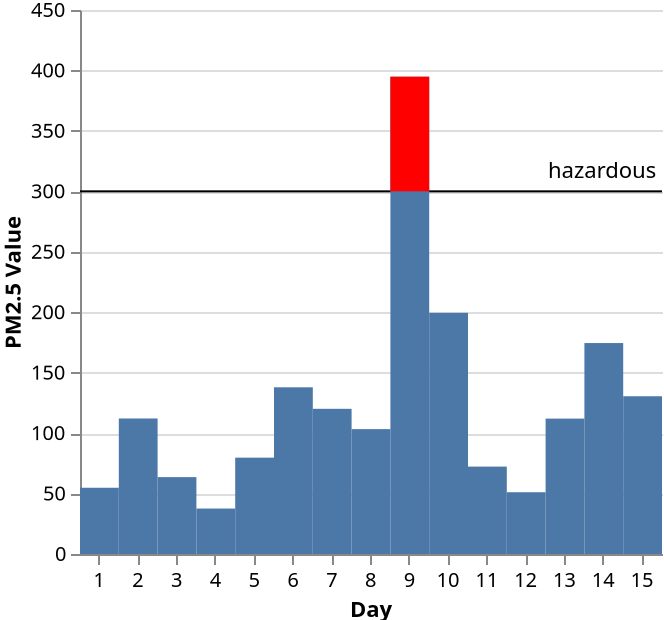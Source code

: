{"$schema": "https://vega.github.io/schema/vega-lite/v4.json","description": "The PM2.5 value of Beijing observed 15 days, highlighting the days when PM2.5 level is hazardous to human health. Data source https://chartaccent.github.io/chartaccent.html","width": 332,"height": 310,"padding": 0,"autosize": "fit","view": {"stroke": null},"datasets": {"values": [{"Day": 1, "Value": 54.8, "_index_": 0},{"Day": 2, "Value": 112.1, "_index_": 1},{"Day": 3, "Value": 63.6, "_index_": 2},{"Day": 4, "Value": 37.6, "_index_": 3},{"Day": 5, "Value": 79.7, "_index_": 4},{"Day": 6, "Value": 137.9, "_index_": 5},{"Day": 7, "Value": 120.1, "_index_": 6},{"Day": 8, "Value": 103.3, "_index_": 7},{"Day": 9, "Value": 394.8, "_index_": 8},{"Day": 10, "Value": 199.5, "_index_": 9},{"Day": 11, "Value": 72.3, "_index_": 10},{"Day": 12, "Value": 51.1, "_index_": 11},{"Day": 13, "Value": 112, "_index_": 12},{"Day": 14, "Value": 174.5, "_index_": 13},{"Day": 15, "Value": 130.5, "_index_": 14}],"annotations": [{"min": 300, "max": 450, "Threshold": "Severe", "_index_": 0},{"min": 150, "max": 300, "Threshold": "Moderate", "_index_": 1},{"min": 0, "max": 150, "Threshold": "Light", "_index_": 2}]},"layer": [{"data": {"name": "annotations"},"encoding": {"y": {"field": "min","type": "quantitative","axis": {"title": "PM2.5 Value"}},"x": {"value": "width", "axis": {"labelAngle": 0}},"x2": {"value": 0}},"layer": [{"mark": {"type": "rule"}, "transform": []},{"mark": {"type": "rule"},"transform": [{"filter": "((datum[\"_index_\"] != null) ? datum[\"_index_\"]==1: true)","_customized": true}]},{"mark": {"type": "rule"},"transform": [{"filter": "((datum[\"_index_\"] != null) ? datum[\"_index_\"]==1: true)","_customized": true}]},{"mark": {"type": "rule"},"transform": [{"filter": "((datum[\"_index_\"] != null) ? datum[\"_index_\"]==2: true)","_customized": true}]},{"mark": {"type": "rule"},"transform": [{"filter": "((datum[\"_index_\"] != null) ? datum[\"_index_\"]==2: true)","_customized": true}]}],"transform": [{"filter": "((datum[\"_index_\"] != null) ? datum[\"_index_\"]!=1: false)","datum": {"min": 150,"max": 300,"Threshold": "Moderate","_index_": 1},"text": "150","marktype": "rule","path": ["layer", "0", "layer", "0"]},{"filter": "((datum[\"_index_\"] != null) ? datum[\"_index_\"]!=2: false)","datum": {"min": 0, "max": 150, "Threshold": "Light", "_index_": 2},"text": "0","marktype": "rule","path": ["layer", "0", "layer", "0"]}]},{"data": {"name": "values"},"encoding": {"y": {"field": "Value", "type": "quantitative"},"x": {"field": "Day", "type": "nominal"}},"layer": [{"mark": {"type": "line"}}],"transform": [{"filter": "((datum[\"_index_\"] != null) ? datum[\"_index_\"]!=0: false)","datum": {"Day": 1, "Value": 54.8, "_index_": 0},"text": "54.8","marktype": "line","path": ["layer", "1", "layer", "0"]},{"filter": "((datum[\"_index_\"] != null) ? datum[\"_index_\"]!=1: false)","datum": {"Day": 2, "Value": 112.1, "_index_": 1},"text": "112.1","marktype": "line","path": ["layer", "1", "layer", "0"]},{"filter": "((datum[\"_index_\"] != null) ? datum[\"_index_\"]!=2: false)","datum": {"Day": 3, "Value": 63.6, "_index_": 2},"text": "63.6","marktype": "line","path": ["layer", "1", "layer", "0"]},{"filter": "((datum[\"_index_\"] != null) ? datum[\"_index_\"]!=3: false)","datum": {"Day": 4, "Value": 37.6, "_index_": 3},"text": "37.6","marktype": "line","path": ["layer", "1", "layer", "0"]},{"filter": "((datum[\"_index_\"] != null) ? datum[\"_index_\"]!=4: false)","datum": {"Day": 5, "Value": 79.7, "_index_": 4},"text": "79.7","marktype": "line","path": ["layer", "1", "layer", "0"]},{"filter": "((datum[\"_index_\"] != null) ? datum[\"_index_\"]!=5: false)","datum": {"Day": 6, "Value": 137.9, "_index_": 5},"text": "137.9","marktype": "line","path": ["layer", "1", "layer", "0"]},{"filter": "((datum[\"_index_\"] != null) ? datum[\"_index_\"]!=6: false)","datum": {"Day": 7, "Value": 120.1, "_index_": 6},"text": "120.1","marktype": "line","path": ["layer", "1", "layer", "0"]},{"filter": "((datum[\"_index_\"] != null) ? datum[\"_index_\"]!=7: false)","datum": {"Day": 8, "Value": 103.3, "_index_": 7},"text": "103.3","marktype": "line","path": ["layer", "1", "layer", "0"]},{"filter": "((datum[\"_index_\"] != null) ? datum[\"_index_\"]!=8: false)","datum": {"Day": 9, "Value": 394.8, "_index_": 8},"text": "394.8","marktype": "line","path": ["layer", "1", "layer", "0"]},{"filter": "((datum[\"_index_\"] != null) ? datum[\"_index_\"]!=9: false)","datum": {"Day": 10, "Value": 199.5, "_index_": 9},"text": "199.5","marktype": "line","path": ["layer", "1", "layer", "0"]},{"filter": "((datum[\"_index_\"] != null) ? datum[\"_index_\"]!=10: false)","datum": {"Day": 11, "Value": 72.3, "_index_": 10},"text": "72.3","marktype": "line","path": ["layer", "1", "layer", "0"]},{"filter": "((datum[\"_index_\"] != null) ? datum[\"_index_\"]!=11: false)","datum": {"Day": 12, "Value": 51.1, "_index_": 11},"text": "51.1","marktype": "line","path": ["layer", "1", "layer", "0"]},{"filter": "((datum[\"_index_\"] != null) ? datum[\"_index_\"]!=12: false)","datum": {"Day": 13, "Value": 112, "_index_": 12},"text": "112","marktype": "line","path": ["layer", "1", "layer", "0"]},{"filter": "((datum[\"_index_\"] != null) ? datum[\"_index_\"]!=13: false)","datum": {"Day": 14, "Value": 174.5, "_index_": 13},"text": "174.5","marktype": "line","path": ["layer", "1", "layer", "0"]},{"filter": "((datum[\"_index_\"] != null) ? datum[\"_index_\"]!=14: false)","datum": {"Day": 15, "Value": 130.5, "_index_": 14},"text": "130.5","marktype": "line","path": ["layer", "1", "layer", "0"]}]},{"data": {"name": "values"},"encoding": {"y": {"field": "Value", "type": "quantitative"},"x": {"field": "Day", "type": "nominal", "axis": {"labelAngle": 0, "labelPadding": 8, "labelAlign": "center"}}},"layer": [{"mark": {"type": "bar"}}]},{"data": {"name": "annotations"},"encoding": {"y": {"field": "max", "type": "quantitative"},"x": {"value": "width"},"x2": {"value": 0},"text": {"value": "hazardous"}},"layer": [{"mark": {"type": "text", "align": "right", "dx": -2, "dy": 81},"transform": []},{"mark": {"type": "text", "align": "right", "dx": -2, "dy": 81},"transform": [{"filter": "((datum[\"_index_\"] != null) ? datum[\"_index_\"]==1: true)","_customized": true}]},{"mark": {"type": "text", "align": "right", "dx": -2, "dy": 81},"transform": [{"filter": "((datum[\"_index_\"] != null) ? datum[\"_index_\"]==1: true)","_customized": true}]},{"mark": {"type": "text", "align": "right", "dx": -2, "dy": 81},"transform": [{"filter": "((datum[\"_index_\"] != null) ? datum[\"_index_\"]==2: true)","_customized": true}]},{"mark": {"type": "text", "align": "right", "dx": -2, "dy": 81},"transform": [{"filter": "((datum[\"_index_\"] != null) ? datum[\"_index_\"]==2: true)","_customized": true}]}],"transform": [{"filter": "((datum[\"_index_\"] != null) ? datum[\"_index_\"]!=1: false)","datum": {"min": 150,"max": 300,"Threshold": "Moderate","_index_": 1},"text": "Moderate","marktype": "text","path": ["layer", "3", "layer", "0"]},{"filter": "((datum[\"_index_\"] != null) ? datum[\"_index_\"]!=2: false)","datum": {"min": 0, "max": 150, "Threshold": "Light", "_index_": 2},"text": "Light","marktype": "text","path": ["layer", "3", "layer", "0"]}]},{"data": {"name": "values"},"encoding": {"y": {"field": "Value", "type": "quantitative"},"x": {"field": "Day", "type": "nominal"},"fill": {"value": "red"},"y2": {"field": "300", "_label": "=300"}},"layer": [{"mark": {"type": "bar"}, "transform": []},{"mark": {"type": "bar"},"transform": [{"filter": "((datum[\"_index_\"] != null) ? datum[\"_index_\"]==0: true)","_customized": true}]},{"mark": {"type": "bar"},"transform": [{"filter": "((datum[\"_index_\"] != null) ? datum[\"_index_\"]==0: true)","_customized": true}]},{"mark": {"type": "bar"},"transform": [{"filter": "((datum[\"_index_\"] != null) ? datum[\"_index_\"]==1: true)","_customized": true}]},{"mark": {"type": "bar"},"transform": [{"filter": "((datum[\"_index_\"] != null) ? datum[\"_index_\"]==1: true)","_customized": true}]},{"mark": {"type": "bar"},"transform": [{"filter": "((datum[\"_index_\"] != null) ? datum[\"_index_\"]==2: true)","_customized": true}]},{"mark": {"type": "bar"},"transform": [{"filter": "((datum[\"_index_\"] != null) ? datum[\"_index_\"]==2: true)","_customized": true}]},{"mark": {"type": "bar"},"transform": [{"filter": "((datum[\"_index_\"] != null) ? datum[\"_index_\"]==3: true)","_customized": true}]},{"mark": {"type": "bar"},"transform": [{"filter": "((datum[\"_index_\"] != null) ? datum[\"_index_\"]==3: true)","_customized": true}]},{"mark": {"type": "bar"},"transform": [{"filter": "((datum[\"_index_\"] != null) ? datum[\"_index_\"]==4: true)","_customized": true}]},{"mark": {"type": "bar"},"transform": [{"filter": "((datum[\"_index_\"] != null) ? datum[\"_index_\"]==4: true)","_customized": true}]},{"mark": {"type": "bar"},"transform": [{"filter": "((datum[\"_index_\"] != null) ? datum[\"_index_\"]==5: true)","_customized": true}]},{"mark": {"type": "bar"},"transform": [{"filter": "((datum[\"_index_\"] != null) ? datum[\"_index_\"]==5: true)","_customized": true}]},{"mark": {"type": "bar"},"transform": [{"filter": "((datum[\"_index_\"] != null) ? datum[\"_index_\"]==6: true)","_customized": true}]},{"mark": {"type": "bar"},"transform": [{"filter": "((datum[\"_index_\"] != null) ? datum[\"_index_\"]==6: true)","_customized": true}]},{"mark": {"type": "bar"},"transform": [{"filter": "((datum[\"_index_\"] != null) ? datum[\"_index_\"]==7: true)","_customized": true}]},{"mark": {"type": "bar"},"transform": [{"filter": "((datum[\"_index_\"] != null) ? datum[\"_index_\"]==7: true)","_customized": true}]},{"mark": {"type": "bar"},"transform": [{"filter": "((datum[\"_index_\"] != null) ? datum[\"_index_\"]==9: true)","_customized": true}]},{"mark": {"type": "bar"},"transform": [{"filter": "((datum[\"_index_\"] != null) ? datum[\"_index_\"]==9: true)","_customized": true}]},{"mark": {"type": "bar"},"transform": [{"filter": "((datum[\"_index_\"] != null) ? datum[\"_index_\"]==10: true)","_customized": true}]},{"mark": {"type": "bar"},"transform": [{"filter": "((datum[\"_index_\"] != null) ? datum[\"_index_\"]==10: true)","_customized": true}]},{"mark": {"type": "bar"},"transform": [{"filter": "((datum[\"_index_\"] != null) ? datum[\"_index_\"]==11: true)","_customized": true}]},{"mark": {"type": "bar"},"transform": [{"filter": "((datum[\"_index_\"] != null) ? datum[\"_index_\"]==11: true)","_customized": true}]},{"mark": {"type": "bar"},"transform": [{"filter": "((datum[\"_index_\"] != null) ? datum[\"_index_\"]==12: true)","_customized": true}]},{"mark": {"type": "bar"},"transform": [{"filter": "((datum[\"_index_\"] != null) ? datum[\"_index_\"]==12: true)","_customized": true}]},{"mark": {"type": "bar"},"transform": [{"filter": "((datum[\"_index_\"] != null) ? datum[\"_index_\"]==13: true)","_customized": true}]},{"mark": {"type": "bar"},"transform": [{"filter": "((datum[\"_index_\"] != null) ? datum[\"_index_\"]==13: true)","_customized": true}]},{"mark": {"type": "bar"},"transform": [{"filter": "((datum[\"_index_\"] != null) ? datum[\"_index_\"]==14: true)","_customized": true}]},{"mark": {"type": "bar"},"transform": [{"filter": "((datum[\"_index_\"] != null) ? datum[\"_index_\"]==14: true)","_customized": true}]}],"transform": [{"calculate": "300", "as": "300"},{"calculate": "300", "as": "300"},{"filter": "((datum[\"_index_\"] != null) ? datum[\"_index_\"]!=0: false)","datum": {"300": 300, "Day": 1, "Value": 54.8, "_index_": 0},"text": "300","marktype": "rect","path": ["layer", "4", "layer", "0"]},{"filter": "((datum[\"_index_\"] != null) ? datum[\"_index_\"]!=1: false)","datum": {"300": 300, "Day": 2, "Value": 112.1, "_index_": 1},"text": "300","marktype": "rect","path": ["layer", "4", "layer", "0"]},{"filter": "((datum[\"_index_\"] != null) ? datum[\"_index_\"]!=2: false)","datum": {"300": 300, "Day": 3, "Value": 63.6, "_index_": 2},"text": "300","marktype": "rect","path": ["layer", "4", "layer", "0"]},{"filter": "((datum[\"_index_\"] != null) ? datum[\"_index_\"]!=3: false)","datum": {"300": 300, "Day": 4, "Value": 37.6, "_index_": 3},"text": "300","marktype": "rect","path": ["layer", "4", "layer", "0"]},{"filter": "((datum[\"_index_\"] != null) ? datum[\"_index_\"]!=4: false)","datum": {"300": 300, "Day": 5, "Value": 79.7, "_index_": 4},"text": "300","marktype": "rect","path": ["layer", "4", "layer", "0"]},{"filter": "((datum[\"_index_\"] != null) ? datum[\"_index_\"]!=5: false)","datum": {"300": 300, "Day": 6, "Value": 137.9, "_index_": 5},"text": "300","marktype": "rect","path": ["layer", "4", "layer", "0"]},{"filter": "((datum[\"_index_\"] != null) ? datum[\"_index_\"]!=6: false)","datum": {"300": 300, "Day": 7, "Value": 120.1, "_index_": 6},"text": "300","marktype": "rect","path": ["layer", "4", "layer", "0"]},{"filter": "((datum[\"_index_\"] != null) ? datum[\"_index_\"]!=7: false)","datum": {"300": 300, "Day": 8, "Value": 103.3, "_index_": 7},"text": "300","marktype": "rect","path": ["layer", "4", "layer", "0"]},{"filter": "((datum[\"_index_\"] != null) ? datum[\"_index_\"]!=9: false)","datum": {"300": 300, "Day": 10, "Value": 199.5, "_index_": 9},"text": "300","marktype": "rect","path": ["layer", "4", "layer", "0"]},{"filter": "((datum[\"_index_\"] != null) ? datum[\"_index_\"]!=10: false)","datum": {"300": 300, "Day": 11, "Value": 72.3, "_index_": 10},"text": "300","marktype": "rect","path": ["layer", "4", "layer", "0"]},{"filter": "((datum[\"_index_\"] != null) ? datum[\"_index_\"]!=11: false)","datum": {"300": 300, "Day": 12, "Value": 51.1, "_index_": 11},"text": "300","marktype": "rect","path": ["layer", "4", "layer", "0"]},{"filter": "((datum[\"_index_\"] != null) ? datum[\"_index_\"]!=12: false)","datum": {"300": 300, "Day": 13, "Value": 112, "_index_": 12},"text": "300","marktype": "rect","path": ["layer", "4", "layer", "0"]},{"filter": "((datum[\"_index_\"] != null) ? datum[\"_index_\"]!=13: false)","datum": {"300": 300, "Day": 14, "Value": 174.5, "_index_": 13},"text": "300","marktype": "rect","path": ["layer", "4", "layer", "0"]},{"filter": "((datum[\"_index_\"] != null) ? datum[\"_index_\"]!=14: false)","datum": {"300": 300, "Day": 15, "Value": 130.5, "_index_": 14},"text": "300","marktype": "rect","path": ["layer", "4", "layer", "0"]}]},{"layer": []}]}
